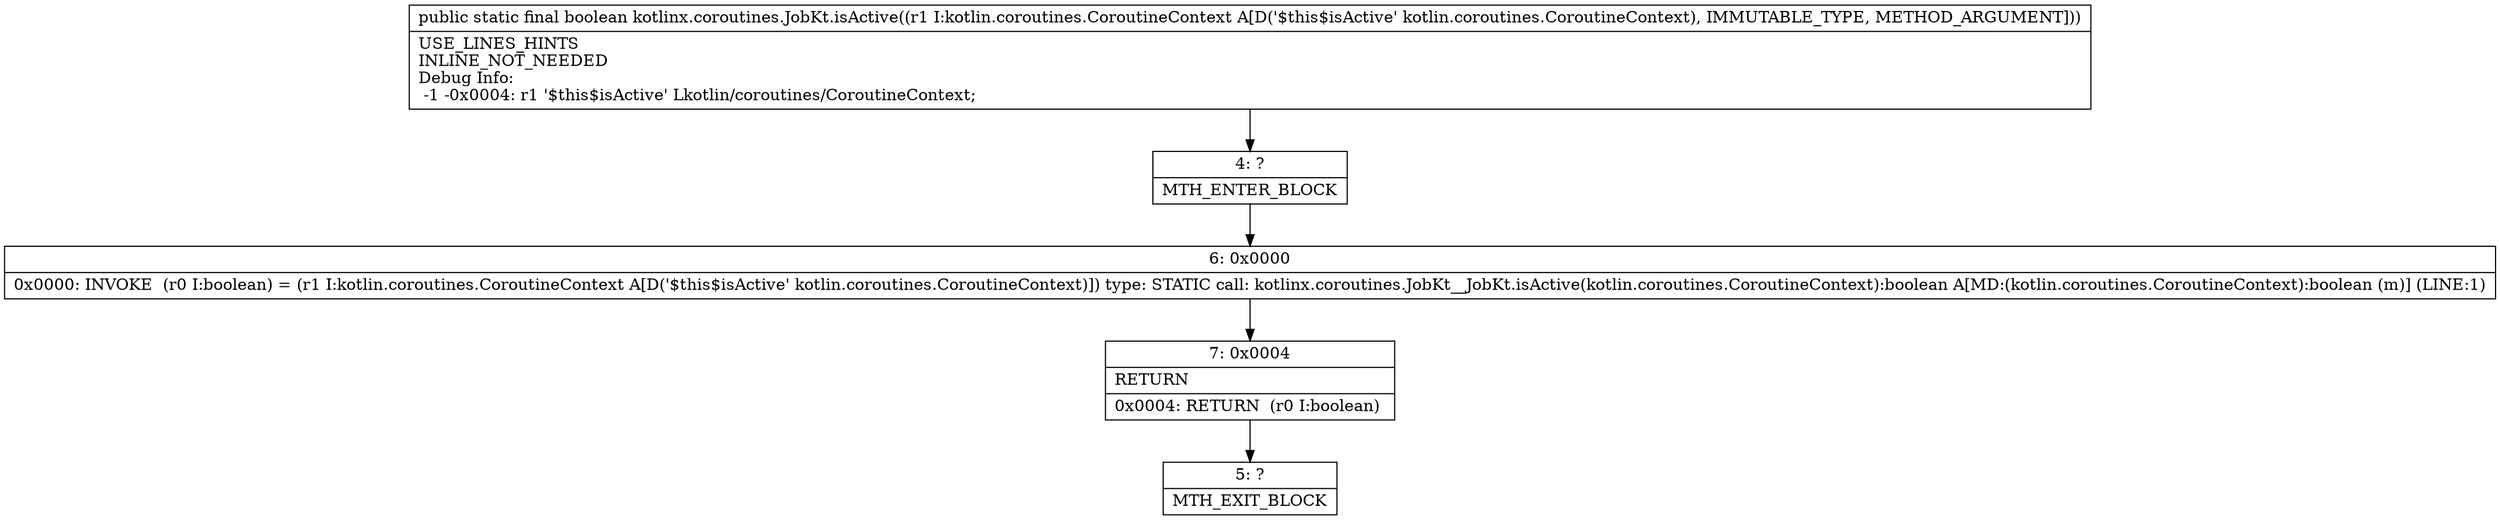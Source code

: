 digraph "CFG forkotlinx.coroutines.JobKt.isActive(Lkotlin\/coroutines\/CoroutineContext;)Z" {
Node_4 [shape=record,label="{4\:\ ?|MTH_ENTER_BLOCK\l}"];
Node_6 [shape=record,label="{6\:\ 0x0000|0x0000: INVOKE  (r0 I:boolean) = (r1 I:kotlin.coroutines.CoroutineContext A[D('$this$isActive' kotlin.coroutines.CoroutineContext)]) type: STATIC call: kotlinx.coroutines.JobKt__JobKt.isActive(kotlin.coroutines.CoroutineContext):boolean A[MD:(kotlin.coroutines.CoroutineContext):boolean (m)] (LINE:1)\l}"];
Node_7 [shape=record,label="{7\:\ 0x0004|RETURN\l|0x0004: RETURN  (r0 I:boolean) \l}"];
Node_5 [shape=record,label="{5\:\ ?|MTH_EXIT_BLOCK\l}"];
MethodNode[shape=record,label="{public static final boolean kotlinx.coroutines.JobKt.isActive((r1 I:kotlin.coroutines.CoroutineContext A[D('$this$isActive' kotlin.coroutines.CoroutineContext), IMMUTABLE_TYPE, METHOD_ARGUMENT]))  | USE_LINES_HINTS\lINLINE_NOT_NEEDED\lDebug Info:\l  \-1 \-0x0004: r1 '$this$isActive' Lkotlin\/coroutines\/CoroutineContext;\l}"];
MethodNode -> Node_4;Node_4 -> Node_6;
Node_6 -> Node_7;
Node_7 -> Node_5;
}

